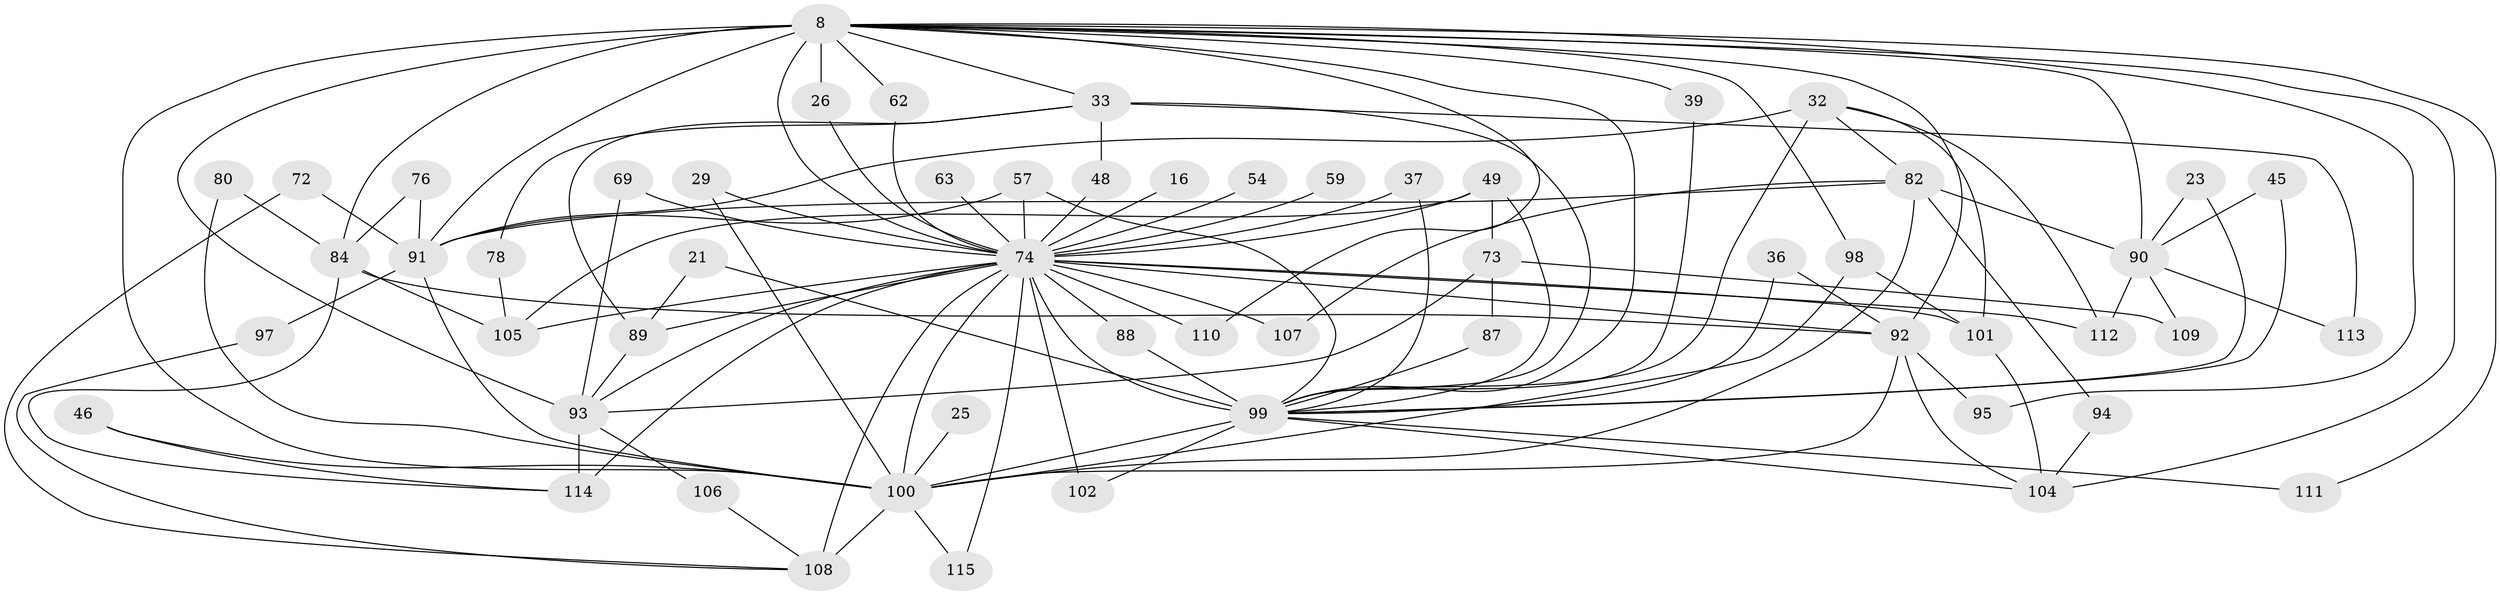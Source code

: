 // original degree distribution, {18: 0.008695652173913044, 12: 0.008695652173913044, 19: 0.017391304347826087, 21: 0.008695652173913044, 17: 0.017391304347826087, 25: 0.008695652173913044, 24: 0.008695652173913044, 30: 0.008695652173913044, 7: 0.017391304347826087, 3: 0.2, 10: 0.008695652173913044, 6: 0.034782608695652174, 9: 0.008695652173913044, 2: 0.5130434782608696, 4: 0.09565217391304348, 5: 0.034782608695652174}
// Generated by graph-tools (version 1.1) at 2025/48/03/04/25 21:48:09]
// undirected, 57 vertices, 117 edges
graph export_dot {
graph [start="1"]
  node [color=gray90,style=filled];
  8 [super="+4"];
  16;
  21;
  23;
  25;
  26;
  29;
  32 [super="+31"];
  33 [super="+20+30"];
  36;
  37;
  39 [super="+12"];
  45;
  46;
  48;
  49 [super="+43"];
  54;
  57 [super="+47"];
  59;
  62;
  63;
  69;
  72;
  73;
  74 [super="+10+9"];
  76;
  78;
  80;
  82 [super="+52+65"];
  84 [super="+34"];
  87;
  88;
  89 [super="+14"];
  90 [super="+64"];
  91 [super="+41+71+75"];
  92 [super="+77"];
  93 [super="+58+56"];
  94;
  95;
  97 [super="+55"];
  98 [super="+51"];
  99 [super="+19+7"];
  100 [super="+17+6"];
  101 [super="+79"];
  102 [super="+96"];
  104 [super="+103"];
  105 [super="+67"];
  106;
  107;
  108 [super="+81"];
  109;
  110 [super="+40"];
  111;
  112 [super="+18+68+85"];
  113;
  114 [super="+83"];
  115;
  8 -- 26;
  8 -- 39 [weight=2];
  8 -- 84 [weight=2];
  8 -- 90 [weight=4];
  8 -- 91 [weight=3];
  8 -- 104;
  8 -- 111;
  8 -- 95;
  8 -- 62;
  8 -- 74 [weight=6];
  8 -- 100 [weight=5];
  8 -- 99 [weight=6];
  8 -- 33;
  8 -- 98;
  8 -- 93 [weight=4];
  8 -- 110;
  8 -- 92;
  16 -- 74 [weight=2];
  21 -- 89;
  21 -- 99;
  23 -- 90;
  23 -- 99;
  25 -- 100;
  26 -- 74;
  29 -- 74;
  29 -- 100;
  32 -- 101;
  32 -- 112;
  32 -- 99 [weight=3];
  32 -- 82;
  32 -- 91;
  33 -- 99 [weight=2];
  33 -- 48;
  33 -- 113;
  33 -- 89;
  33 -- 78;
  36 -- 99;
  36 -- 92;
  37 -- 74;
  37 -- 99;
  39 -- 99;
  45 -- 90;
  45 -- 99;
  46 -- 100 [weight=2];
  46 -- 114;
  48 -- 74;
  49 -- 73;
  49 -- 74 [weight=2];
  49 -- 99;
  49 -- 105;
  54 -- 74 [weight=2];
  57 -- 74 [weight=2];
  57 -- 99;
  57 -- 91;
  59 -- 74 [weight=2];
  62 -- 74;
  63 -- 74 [weight=2];
  69 -- 74;
  69 -- 93;
  72 -- 108;
  72 -- 91;
  73 -- 87;
  73 -- 109;
  73 -- 93;
  74 -- 105;
  74 -- 107;
  74 -- 114 [weight=2];
  74 -- 88;
  74 -- 89 [weight=3];
  74 -- 92 [weight=5];
  74 -- 101 [weight=2];
  74 -- 102 [weight=3];
  74 -- 108 [weight=3];
  74 -- 110;
  74 -- 115;
  74 -- 100 [weight=7];
  74 -- 112 [weight=2];
  74 -- 99 [weight=11];
  74 -- 93;
  76 -- 84;
  76 -- 91;
  78 -- 105;
  80 -- 84;
  80 -- 100;
  82 -- 94;
  82 -- 107;
  82 -- 90 [weight=2];
  82 -- 100 [weight=2];
  82 -- 91;
  84 -- 114;
  84 -- 92;
  84 -- 105;
  87 -- 99;
  88 -- 99;
  89 -- 93;
  90 -- 109;
  90 -- 113;
  90 -- 112;
  91 -- 97 [weight=2];
  91 -- 100;
  92 -- 100 [weight=4];
  92 -- 104;
  92 -- 95;
  93 -- 106;
  93 -- 114;
  94 -- 104;
  97 -- 108;
  98 -- 101;
  98 -- 100;
  99 -- 100 [weight=7];
  99 -- 102;
  99 -- 111;
  99 -- 104;
  100 -- 108;
  100 -- 115;
  101 -- 104;
  106 -- 108;
}
